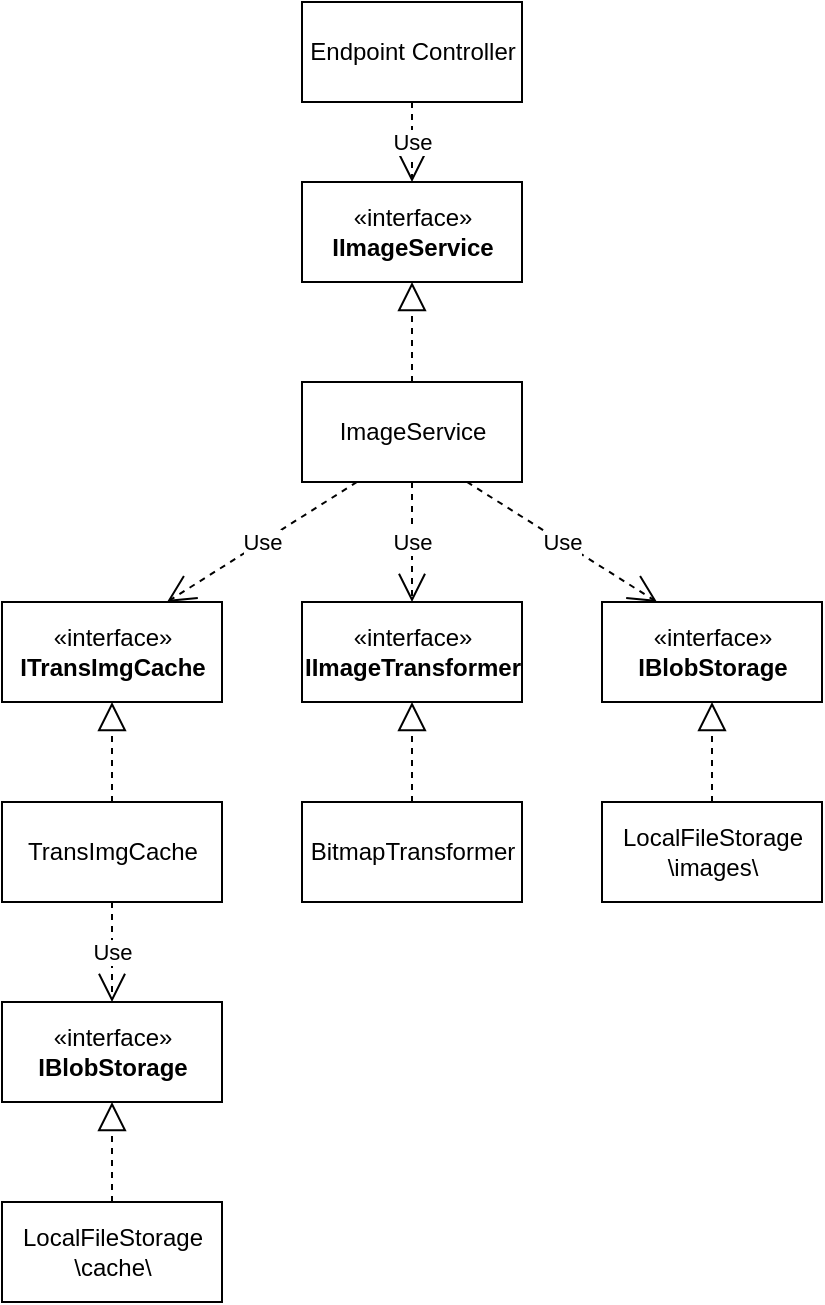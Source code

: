 <mxfile version="14.1.8" type="device"><diagram id="C5RBs43oDa-KdzZeNtuy" name="Page-1"><mxGraphModel dx="1422" dy="822" grid="1" gridSize="10" guides="1" tooltips="1" connect="1" arrows="1" fold="1" page="1" pageScale="1" pageWidth="827" pageHeight="1169" math="0" shadow="0"><root><mxCell id="WIyWlLk6GJQsqaUBKTNV-0"/><mxCell id="WIyWlLk6GJQsqaUBKTNV-1" parent="WIyWlLk6GJQsqaUBKTNV-0"/><mxCell id="BnPQTKVN6dpCQn8gEf7c-20" value="" style="endArrow=block;dashed=1;endFill=0;endSize=12;html=1;entryX=0.5;entryY=1;entryDx=0;entryDy=0;exitX=0.5;exitY=0;exitDx=0;exitDy=0;" parent="WIyWlLk6GJQsqaUBKTNV-1" source="BnPQTKVN6dpCQn8gEf7c-23" target="BnPQTKVN6dpCQn8gEf7c-21" edge="1"><mxGeometry width="160" relative="1" as="geometry"><mxPoint x="680" y="490" as="sourcePoint"/><mxPoint x="660" y="450" as="targetPoint"/></mxGeometry></mxCell><mxCell id="BnPQTKVN6dpCQn8gEf7c-21" value="«interface»&lt;br&gt;&lt;b&gt;IBlobStorage&lt;/b&gt;" style="html=1;" parent="WIyWlLk6GJQsqaUBKTNV-1" vertex="1"><mxGeometry x="580" y="360" width="110" height="50" as="geometry"/></mxCell><mxCell id="BnPQTKVN6dpCQn8gEf7c-23" value="&lt;span&gt;LocalFileStorage&lt;br&gt;\images\&lt;br&gt;&lt;/span&gt;" style="html=1;" parent="WIyWlLk6GJQsqaUBKTNV-1" vertex="1"><mxGeometry x="580" y="460" width="110" height="50" as="geometry"/></mxCell><mxCell id="BnPQTKVN6dpCQn8gEf7c-25" value="«interface»&lt;br&gt;&lt;b&gt;IImageTransformer&lt;/b&gt;" style="html=1;" parent="WIyWlLk6GJQsqaUBKTNV-1" vertex="1"><mxGeometry x="430" y="360" width="110" height="50" as="geometry"/></mxCell><mxCell id="BnPQTKVN6dpCQn8gEf7c-30" value="«interface»&lt;br&gt;&lt;b&gt;ITransImgCache&lt;/b&gt;" style="html=1;" parent="WIyWlLk6GJQsqaUBKTNV-1" vertex="1"><mxGeometry x="280" y="360" width="110" height="50" as="geometry"/></mxCell><mxCell id="BnPQTKVN6dpCQn8gEf7c-31" value="" style="endArrow=block;dashed=1;endFill=0;endSize=12;html=1;entryX=0.5;entryY=1;entryDx=0;entryDy=0;exitX=0.5;exitY=0;exitDx=0;exitDy=0;" parent="WIyWlLk6GJQsqaUBKTNV-1" target="BnPQTKVN6dpCQn8gEf7c-30" edge="1"><mxGeometry width="160" relative="1" as="geometry"><mxPoint x="335" y="460" as="sourcePoint"/><mxPoint x="400" y="625" as="targetPoint"/></mxGeometry></mxCell><mxCell id="BnPQTKVN6dpCQn8gEf7c-32" value="Endpoint Controller" style="html=1;" parent="WIyWlLk6GJQsqaUBKTNV-1" vertex="1"><mxGeometry x="430" y="60" width="110" height="50" as="geometry"/></mxCell><mxCell id="BnPQTKVN6dpCQn8gEf7c-37" value="BitmapTransformer" style="html=1;" parent="WIyWlLk6GJQsqaUBKTNV-1" vertex="1"><mxGeometry x="430" y="460" width="110" height="50" as="geometry"/></mxCell><mxCell id="BnPQTKVN6dpCQn8gEf7c-38" value="" style="endArrow=block;dashed=1;endFill=0;endSize=12;html=1;entryX=0.5;entryY=1;entryDx=0;entryDy=0;exitX=0.5;exitY=0;exitDx=0;exitDy=0;" parent="WIyWlLk6GJQsqaUBKTNV-1" source="BnPQTKVN6dpCQn8gEf7c-37" target="BnPQTKVN6dpCQn8gEf7c-25" edge="1"><mxGeometry width="160" relative="1" as="geometry"><mxPoint x="325" y="570" as="sourcePoint"/><mxPoint x="325" y="520" as="targetPoint"/></mxGeometry></mxCell><mxCell id="C3iA6NUTDD186cRQplvd-0" value="ImageService" style="html=1;" vertex="1" parent="WIyWlLk6GJQsqaUBKTNV-1"><mxGeometry x="430" y="250" width="110" height="50" as="geometry"/></mxCell><mxCell id="C3iA6NUTDD186cRQplvd-1" value="«interface»&lt;br&gt;&lt;b&gt;IImageService&lt;/b&gt;" style="html=1;" vertex="1" parent="WIyWlLk6GJQsqaUBKTNV-1"><mxGeometry x="430" y="150" width="110" height="50" as="geometry"/></mxCell><mxCell id="C3iA6NUTDD186cRQplvd-2" value="" style="endArrow=block;dashed=1;endFill=0;endSize=12;html=1;entryX=0.5;entryY=1;entryDx=0;entryDy=0;exitX=0.5;exitY=0;exitDx=0;exitDy=0;" edge="1" parent="WIyWlLk6GJQsqaUBKTNV-1" source="C3iA6NUTDD186cRQplvd-0" target="C3iA6NUTDD186cRQplvd-1"><mxGeometry width="160" relative="1" as="geometry"><mxPoint x="610" y="415" as="sourcePoint"/><mxPoint x="550" y="415" as="targetPoint"/></mxGeometry></mxCell><mxCell id="C3iA6NUTDD186cRQplvd-4" value="Use" style="endArrow=open;endSize=12;dashed=1;html=1;exitX=0.5;exitY=1;exitDx=0;exitDy=0;entryX=0.5;entryY=0;entryDx=0;entryDy=0;" edge="1" parent="WIyWlLk6GJQsqaUBKTNV-1" source="C3iA6NUTDD186cRQplvd-0" target="BnPQTKVN6dpCQn8gEf7c-25"><mxGeometry width="160" relative="1" as="geometry"><mxPoint x="230" y="670" as="sourcePoint"/><mxPoint x="390" y="670" as="targetPoint"/></mxGeometry></mxCell><mxCell id="C3iA6NUTDD186cRQplvd-5" value="Use" style="endArrow=open;endSize=12;dashed=1;html=1;exitX=0.75;exitY=1;exitDx=0;exitDy=0;entryX=0.25;entryY=0;entryDx=0;entryDy=0;" edge="1" parent="WIyWlLk6GJQsqaUBKTNV-1" source="C3iA6NUTDD186cRQplvd-0" target="BnPQTKVN6dpCQn8gEf7c-21"><mxGeometry width="160" relative="1" as="geometry"><mxPoint x="495" y="310" as="sourcePoint"/><mxPoint x="495" y="370" as="targetPoint"/></mxGeometry></mxCell><mxCell id="C3iA6NUTDD186cRQplvd-6" value="Use" style="endArrow=open;endSize=12;dashed=1;html=1;exitX=0.25;exitY=1;exitDx=0;exitDy=0;entryX=0.75;entryY=0;entryDx=0;entryDy=0;" edge="1" parent="WIyWlLk6GJQsqaUBKTNV-1" source="C3iA6NUTDD186cRQplvd-0" target="BnPQTKVN6dpCQn8gEf7c-30"><mxGeometry width="160" relative="1" as="geometry"><mxPoint x="522.5" y="310" as="sourcePoint"/><mxPoint x="617.5" y="370" as="targetPoint"/></mxGeometry></mxCell><mxCell id="C3iA6NUTDD186cRQplvd-7" value="Use" style="endArrow=open;endSize=12;dashed=1;html=1;exitX=0.5;exitY=1;exitDx=0;exitDy=0;" edge="1" parent="WIyWlLk6GJQsqaUBKTNV-1" source="BnPQTKVN6dpCQn8gEf7c-32"><mxGeometry width="160" relative="1" as="geometry"><mxPoint x="495" y="310" as="sourcePoint"/><mxPoint x="485" y="150" as="targetPoint"/></mxGeometry></mxCell><mxCell id="C3iA6NUTDD186cRQplvd-8" value="&lt;span&gt;TransImgCache&lt;/span&gt;" style="html=1;" vertex="1" parent="WIyWlLk6GJQsqaUBKTNV-1"><mxGeometry x="280" y="460" width="110" height="50" as="geometry"/></mxCell><mxCell id="C3iA6NUTDD186cRQplvd-9" value="" style="endArrow=block;dashed=1;endFill=0;endSize=12;html=1;entryX=0.5;entryY=1;entryDx=0;entryDy=0;exitX=0.5;exitY=0;exitDx=0;exitDy=0;" edge="1" parent="WIyWlLk6GJQsqaUBKTNV-1" source="C3iA6NUTDD186cRQplvd-11" target="C3iA6NUTDD186cRQplvd-10"><mxGeometry width="160" relative="1" as="geometry"><mxPoint x="380" y="690" as="sourcePoint"/><mxPoint x="360" y="650" as="targetPoint"/></mxGeometry></mxCell><mxCell id="C3iA6NUTDD186cRQplvd-10" value="«interface»&lt;br&gt;&lt;b&gt;IBlobStorage&lt;/b&gt;" style="html=1;" vertex="1" parent="WIyWlLk6GJQsqaUBKTNV-1"><mxGeometry x="280" y="560" width="110" height="50" as="geometry"/></mxCell><mxCell id="C3iA6NUTDD186cRQplvd-11" value="&lt;span&gt;LocalFileStorage&lt;br&gt;\cache\&lt;br&gt;&lt;/span&gt;" style="html=1;" vertex="1" parent="WIyWlLk6GJQsqaUBKTNV-1"><mxGeometry x="280" y="660" width="110" height="50" as="geometry"/></mxCell><mxCell id="C3iA6NUTDD186cRQplvd-12" value="Use" style="endArrow=open;endSize=12;dashed=1;html=1;exitX=0.5;exitY=1;exitDx=0;exitDy=0;" edge="1" parent="WIyWlLk6GJQsqaUBKTNV-1" source="C3iA6NUTDD186cRQplvd-8" target="C3iA6NUTDD186cRQplvd-10"><mxGeometry width="160" relative="1" as="geometry"><mxPoint x="495" y="310" as="sourcePoint"/><mxPoint x="495" y="370" as="targetPoint"/></mxGeometry></mxCell></root></mxGraphModel></diagram></mxfile>